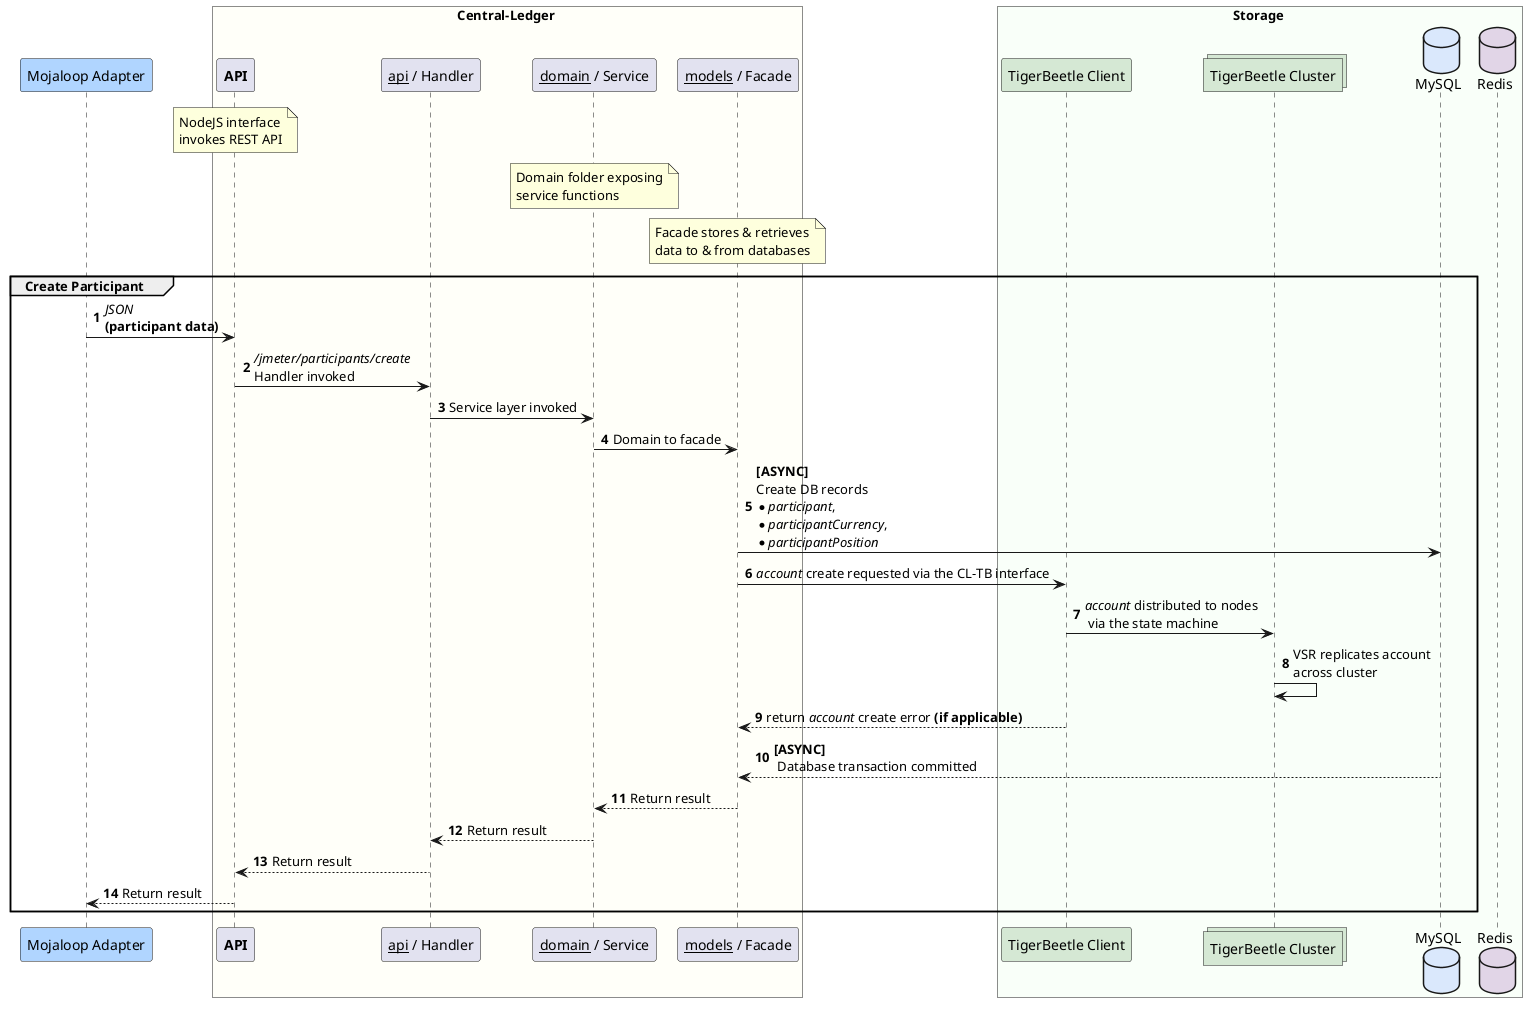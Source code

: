 @startuml

participant "Mojaloop Adapter" as dfsp #B0D5FF

box Central-Ledger #FFFFF9
    participant "**API**" as cl_api
    participant "__api__ / Handler" as cl_handler
    participant "__domain__ / Service" as cl_domain
    participant "__models__ / Facade" as cl_facade

    note over cl_api
        NodeJS interface
        invokes REST API
    end note

    note over cl_domain
        Domain folder exposing
        service functions
    end note

    note over cl_facade
        Facade stores & retrieves
        data to & from databases
    end note
end box

box Storage #F9FFF9
	Participant "TigerBeetle Client" as tb_client #D5E8D4
	collections "TigerBeetle Cluster" as tb_nodes #D5E8D4
	database "MySQL" as cl_db #DAE8FC
	database "Redis" as redis_cache #E1D5E7
end box

autonumber
group Create Participant
    dfsp -> cl_api : //JSON// \n**(participant data)**
    cl_api -> cl_handler : ///jmeter/participants/create// \nHandler invoked
    cl_handler -> cl_domain : Service layer invoked
    cl_domain -> cl_facade : Domain to facade
    cl_facade -> cl_db : **[ASYNC]** \nCreate DB records \n*//participant//, \n*//participantCurrency//, \n*//participantPosition//
    cl_facade -> tb_client : //account// create requested via the CL-TB interface
    tb_client -> tb_nodes : //account// distributed to nodes\n via the state machine
    tb_nodes -> tb_nodes : VSR replicates account \nacross cluster
    tb_client --> cl_facade : return //account// create error **(if applicable)**
    cl_facade <-- cl_db : **[ASYNC]**\n Database transaction committed
    cl_facade --> cl_domain : Return result
    cl_domain --> cl_handler : Return result
    cl_handler --> cl_api : Return result
    cl_api --> dfsp : Return result
end

@enduml
